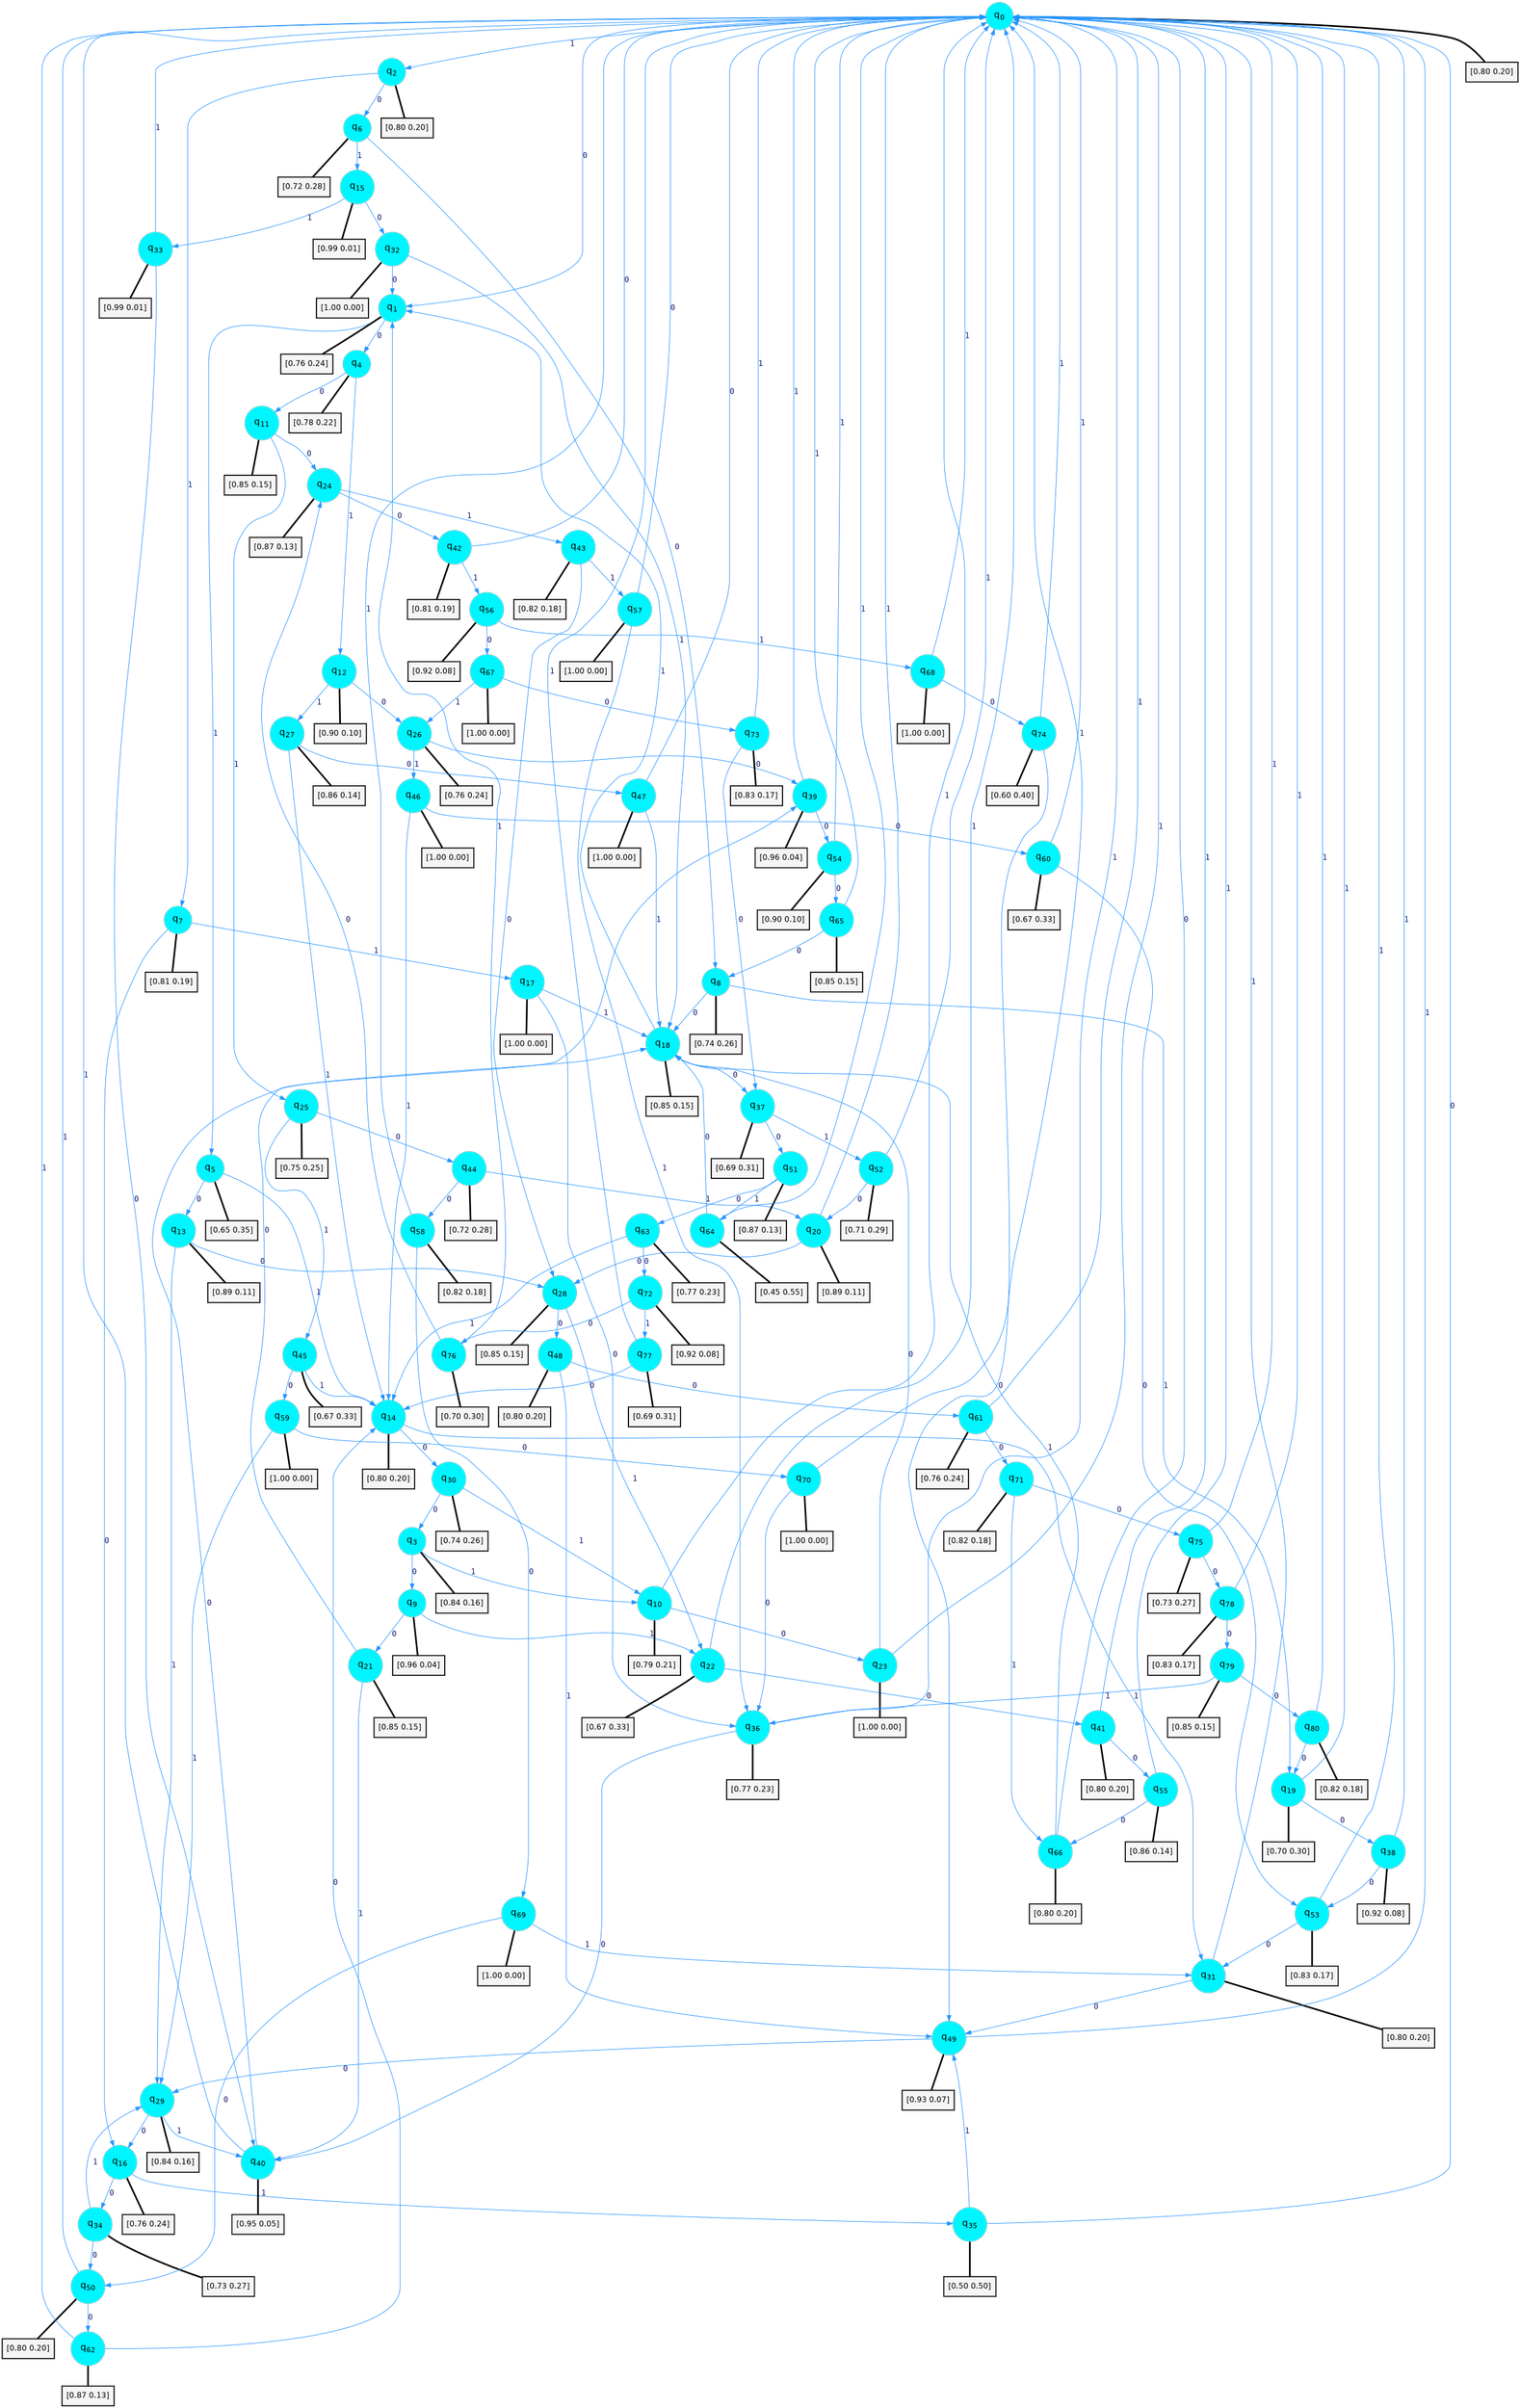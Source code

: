 digraph G {
graph [
bgcolor=transparent, dpi=300, rankdir=TD, size="40,25"];
node [
color=gray, fillcolor=turquoise1, fontcolor=black, fontname=Helvetica, fontsize=16, fontweight=bold, shape=circle, style=filled];
edge [
arrowsize=1, color=dodgerblue1, fontcolor=midnightblue, fontname=courier, fontweight=bold, penwidth=1, style=solid, weight=20];
0[label=<q<SUB>0</SUB>>];
1[label=<q<SUB>1</SUB>>];
2[label=<q<SUB>2</SUB>>];
3[label=<q<SUB>3</SUB>>];
4[label=<q<SUB>4</SUB>>];
5[label=<q<SUB>5</SUB>>];
6[label=<q<SUB>6</SUB>>];
7[label=<q<SUB>7</SUB>>];
8[label=<q<SUB>8</SUB>>];
9[label=<q<SUB>9</SUB>>];
10[label=<q<SUB>10</SUB>>];
11[label=<q<SUB>11</SUB>>];
12[label=<q<SUB>12</SUB>>];
13[label=<q<SUB>13</SUB>>];
14[label=<q<SUB>14</SUB>>];
15[label=<q<SUB>15</SUB>>];
16[label=<q<SUB>16</SUB>>];
17[label=<q<SUB>17</SUB>>];
18[label=<q<SUB>18</SUB>>];
19[label=<q<SUB>19</SUB>>];
20[label=<q<SUB>20</SUB>>];
21[label=<q<SUB>21</SUB>>];
22[label=<q<SUB>22</SUB>>];
23[label=<q<SUB>23</SUB>>];
24[label=<q<SUB>24</SUB>>];
25[label=<q<SUB>25</SUB>>];
26[label=<q<SUB>26</SUB>>];
27[label=<q<SUB>27</SUB>>];
28[label=<q<SUB>28</SUB>>];
29[label=<q<SUB>29</SUB>>];
30[label=<q<SUB>30</SUB>>];
31[label=<q<SUB>31</SUB>>];
32[label=<q<SUB>32</SUB>>];
33[label=<q<SUB>33</SUB>>];
34[label=<q<SUB>34</SUB>>];
35[label=<q<SUB>35</SUB>>];
36[label=<q<SUB>36</SUB>>];
37[label=<q<SUB>37</SUB>>];
38[label=<q<SUB>38</SUB>>];
39[label=<q<SUB>39</SUB>>];
40[label=<q<SUB>40</SUB>>];
41[label=<q<SUB>41</SUB>>];
42[label=<q<SUB>42</SUB>>];
43[label=<q<SUB>43</SUB>>];
44[label=<q<SUB>44</SUB>>];
45[label=<q<SUB>45</SUB>>];
46[label=<q<SUB>46</SUB>>];
47[label=<q<SUB>47</SUB>>];
48[label=<q<SUB>48</SUB>>];
49[label=<q<SUB>49</SUB>>];
50[label=<q<SUB>50</SUB>>];
51[label=<q<SUB>51</SUB>>];
52[label=<q<SUB>52</SUB>>];
53[label=<q<SUB>53</SUB>>];
54[label=<q<SUB>54</SUB>>];
55[label=<q<SUB>55</SUB>>];
56[label=<q<SUB>56</SUB>>];
57[label=<q<SUB>57</SUB>>];
58[label=<q<SUB>58</SUB>>];
59[label=<q<SUB>59</SUB>>];
60[label=<q<SUB>60</SUB>>];
61[label=<q<SUB>61</SUB>>];
62[label=<q<SUB>62</SUB>>];
63[label=<q<SUB>63</SUB>>];
64[label=<q<SUB>64</SUB>>];
65[label=<q<SUB>65</SUB>>];
66[label=<q<SUB>66</SUB>>];
67[label=<q<SUB>67</SUB>>];
68[label=<q<SUB>68</SUB>>];
69[label=<q<SUB>69</SUB>>];
70[label=<q<SUB>70</SUB>>];
71[label=<q<SUB>71</SUB>>];
72[label=<q<SUB>72</SUB>>];
73[label=<q<SUB>73</SUB>>];
74[label=<q<SUB>74</SUB>>];
75[label=<q<SUB>75</SUB>>];
76[label=<q<SUB>76</SUB>>];
77[label=<q<SUB>77</SUB>>];
78[label=<q<SUB>78</SUB>>];
79[label=<q<SUB>79</SUB>>];
80[label=<q<SUB>80</SUB>>];
81[label="[0.80 0.20]", shape=box,fontcolor=black, fontname=Helvetica, fontsize=14, penwidth=2, fillcolor=whitesmoke,color=black];
82[label="[0.76 0.24]", shape=box,fontcolor=black, fontname=Helvetica, fontsize=14, penwidth=2, fillcolor=whitesmoke,color=black];
83[label="[0.80 0.20]", shape=box,fontcolor=black, fontname=Helvetica, fontsize=14, penwidth=2, fillcolor=whitesmoke,color=black];
84[label="[0.84 0.16]", shape=box,fontcolor=black, fontname=Helvetica, fontsize=14, penwidth=2, fillcolor=whitesmoke,color=black];
85[label="[0.78 0.22]", shape=box,fontcolor=black, fontname=Helvetica, fontsize=14, penwidth=2, fillcolor=whitesmoke,color=black];
86[label="[0.65 0.35]", shape=box,fontcolor=black, fontname=Helvetica, fontsize=14, penwidth=2, fillcolor=whitesmoke,color=black];
87[label="[0.72 0.28]", shape=box,fontcolor=black, fontname=Helvetica, fontsize=14, penwidth=2, fillcolor=whitesmoke,color=black];
88[label="[0.81 0.19]", shape=box,fontcolor=black, fontname=Helvetica, fontsize=14, penwidth=2, fillcolor=whitesmoke,color=black];
89[label="[0.74 0.26]", shape=box,fontcolor=black, fontname=Helvetica, fontsize=14, penwidth=2, fillcolor=whitesmoke,color=black];
90[label="[0.96 0.04]", shape=box,fontcolor=black, fontname=Helvetica, fontsize=14, penwidth=2, fillcolor=whitesmoke,color=black];
91[label="[0.79 0.21]", shape=box,fontcolor=black, fontname=Helvetica, fontsize=14, penwidth=2, fillcolor=whitesmoke,color=black];
92[label="[0.85 0.15]", shape=box,fontcolor=black, fontname=Helvetica, fontsize=14, penwidth=2, fillcolor=whitesmoke,color=black];
93[label="[0.90 0.10]", shape=box,fontcolor=black, fontname=Helvetica, fontsize=14, penwidth=2, fillcolor=whitesmoke,color=black];
94[label="[0.89 0.11]", shape=box,fontcolor=black, fontname=Helvetica, fontsize=14, penwidth=2, fillcolor=whitesmoke,color=black];
95[label="[0.80 0.20]", shape=box,fontcolor=black, fontname=Helvetica, fontsize=14, penwidth=2, fillcolor=whitesmoke,color=black];
96[label="[0.99 0.01]", shape=box,fontcolor=black, fontname=Helvetica, fontsize=14, penwidth=2, fillcolor=whitesmoke,color=black];
97[label="[0.76 0.24]", shape=box,fontcolor=black, fontname=Helvetica, fontsize=14, penwidth=2, fillcolor=whitesmoke,color=black];
98[label="[1.00 0.00]", shape=box,fontcolor=black, fontname=Helvetica, fontsize=14, penwidth=2, fillcolor=whitesmoke,color=black];
99[label="[0.85 0.15]", shape=box,fontcolor=black, fontname=Helvetica, fontsize=14, penwidth=2, fillcolor=whitesmoke,color=black];
100[label="[0.70 0.30]", shape=box,fontcolor=black, fontname=Helvetica, fontsize=14, penwidth=2, fillcolor=whitesmoke,color=black];
101[label="[0.89 0.11]", shape=box,fontcolor=black, fontname=Helvetica, fontsize=14, penwidth=2, fillcolor=whitesmoke,color=black];
102[label="[0.85 0.15]", shape=box,fontcolor=black, fontname=Helvetica, fontsize=14, penwidth=2, fillcolor=whitesmoke,color=black];
103[label="[0.67 0.33]", shape=box,fontcolor=black, fontname=Helvetica, fontsize=14, penwidth=2, fillcolor=whitesmoke,color=black];
104[label="[1.00 0.00]", shape=box,fontcolor=black, fontname=Helvetica, fontsize=14, penwidth=2, fillcolor=whitesmoke,color=black];
105[label="[0.87 0.13]", shape=box,fontcolor=black, fontname=Helvetica, fontsize=14, penwidth=2, fillcolor=whitesmoke,color=black];
106[label="[0.75 0.25]", shape=box,fontcolor=black, fontname=Helvetica, fontsize=14, penwidth=2, fillcolor=whitesmoke,color=black];
107[label="[0.76 0.24]", shape=box,fontcolor=black, fontname=Helvetica, fontsize=14, penwidth=2, fillcolor=whitesmoke,color=black];
108[label="[0.86 0.14]", shape=box,fontcolor=black, fontname=Helvetica, fontsize=14, penwidth=2, fillcolor=whitesmoke,color=black];
109[label="[0.85 0.15]", shape=box,fontcolor=black, fontname=Helvetica, fontsize=14, penwidth=2, fillcolor=whitesmoke,color=black];
110[label="[0.84 0.16]", shape=box,fontcolor=black, fontname=Helvetica, fontsize=14, penwidth=2, fillcolor=whitesmoke,color=black];
111[label="[0.74 0.26]", shape=box,fontcolor=black, fontname=Helvetica, fontsize=14, penwidth=2, fillcolor=whitesmoke,color=black];
112[label="[0.80 0.20]", shape=box,fontcolor=black, fontname=Helvetica, fontsize=14, penwidth=2, fillcolor=whitesmoke,color=black];
113[label="[1.00 0.00]", shape=box,fontcolor=black, fontname=Helvetica, fontsize=14, penwidth=2, fillcolor=whitesmoke,color=black];
114[label="[0.99 0.01]", shape=box,fontcolor=black, fontname=Helvetica, fontsize=14, penwidth=2, fillcolor=whitesmoke,color=black];
115[label="[0.73 0.27]", shape=box,fontcolor=black, fontname=Helvetica, fontsize=14, penwidth=2, fillcolor=whitesmoke,color=black];
116[label="[0.50 0.50]", shape=box,fontcolor=black, fontname=Helvetica, fontsize=14, penwidth=2, fillcolor=whitesmoke,color=black];
117[label="[0.77 0.23]", shape=box,fontcolor=black, fontname=Helvetica, fontsize=14, penwidth=2, fillcolor=whitesmoke,color=black];
118[label="[0.69 0.31]", shape=box,fontcolor=black, fontname=Helvetica, fontsize=14, penwidth=2, fillcolor=whitesmoke,color=black];
119[label="[0.92 0.08]", shape=box,fontcolor=black, fontname=Helvetica, fontsize=14, penwidth=2, fillcolor=whitesmoke,color=black];
120[label="[0.96 0.04]", shape=box,fontcolor=black, fontname=Helvetica, fontsize=14, penwidth=2, fillcolor=whitesmoke,color=black];
121[label="[0.95 0.05]", shape=box,fontcolor=black, fontname=Helvetica, fontsize=14, penwidth=2, fillcolor=whitesmoke,color=black];
122[label="[0.80 0.20]", shape=box,fontcolor=black, fontname=Helvetica, fontsize=14, penwidth=2, fillcolor=whitesmoke,color=black];
123[label="[0.81 0.19]", shape=box,fontcolor=black, fontname=Helvetica, fontsize=14, penwidth=2, fillcolor=whitesmoke,color=black];
124[label="[0.82 0.18]", shape=box,fontcolor=black, fontname=Helvetica, fontsize=14, penwidth=2, fillcolor=whitesmoke,color=black];
125[label="[0.72 0.28]", shape=box,fontcolor=black, fontname=Helvetica, fontsize=14, penwidth=2, fillcolor=whitesmoke,color=black];
126[label="[0.67 0.33]", shape=box,fontcolor=black, fontname=Helvetica, fontsize=14, penwidth=2, fillcolor=whitesmoke,color=black];
127[label="[1.00 0.00]", shape=box,fontcolor=black, fontname=Helvetica, fontsize=14, penwidth=2, fillcolor=whitesmoke,color=black];
128[label="[1.00 0.00]", shape=box,fontcolor=black, fontname=Helvetica, fontsize=14, penwidth=2, fillcolor=whitesmoke,color=black];
129[label="[0.80 0.20]", shape=box,fontcolor=black, fontname=Helvetica, fontsize=14, penwidth=2, fillcolor=whitesmoke,color=black];
130[label="[0.93 0.07]", shape=box,fontcolor=black, fontname=Helvetica, fontsize=14, penwidth=2, fillcolor=whitesmoke,color=black];
131[label="[0.80 0.20]", shape=box,fontcolor=black, fontname=Helvetica, fontsize=14, penwidth=2, fillcolor=whitesmoke,color=black];
132[label="[0.87 0.13]", shape=box,fontcolor=black, fontname=Helvetica, fontsize=14, penwidth=2, fillcolor=whitesmoke,color=black];
133[label="[0.71 0.29]", shape=box,fontcolor=black, fontname=Helvetica, fontsize=14, penwidth=2, fillcolor=whitesmoke,color=black];
134[label="[0.83 0.17]", shape=box,fontcolor=black, fontname=Helvetica, fontsize=14, penwidth=2, fillcolor=whitesmoke,color=black];
135[label="[0.90 0.10]", shape=box,fontcolor=black, fontname=Helvetica, fontsize=14, penwidth=2, fillcolor=whitesmoke,color=black];
136[label="[0.86 0.14]", shape=box,fontcolor=black, fontname=Helvetica, fontsize=14, penwidth=2, fillcolor=whitesmoke,color=black];
137[label="[0.92 0.08]", shape=box,fontcolor=black, fontname=Helvetica, fontsize=14, penwidth=2, fillcolor=whitesmoke,color=black];
138[label="[1.00 0.00]", shape=box,fontcolor=black, fontname=Helvetica, fontsize=14, penwidth=2, fillcolor=whitesmoke,color=black];
139[label="[0.82 0.18]", shape=box,fontcolor=black, fontname=Helvetica, fontsize=14, penwidth=2, fillcolor=whitesmoke,color=black];
140[label="[1.00 0.00]", shape=box,fontcolor=black, fontname=Helvetica, fontsize=14, penwidth=2, fillcolor=whitesmoke,color=black];
141[label="[0.67 0.33]", shape=box,fontcolor=black, fontname=Helvetica, fontsize=14, penwidth=2, fillcolor=whitesmoke,color=black];
142[label="[0.76 0.24]", shape=box,fontcolor=black, fontname=Helvetica, fontsize=14, penwidth=2, fillcolor=whitesmoke,color=black];
143[label="[0.87 0.13]", shape=box,fontcolor=black, fontname=Helvetica, fontsize=14, penwidth=2, fillcolor=whitesmoke,color=black];
144[label="[0.77 0.23]", shape=box,fontcolor=black, fontname=Helvetica, fontsize=14, penwidth=2, fillcolor=whitesmoke,color=black];
145[label="[0.45 0.55]", shape=box,fontcolor=black, fontname=Helvetica, fontsize=14, penwidth=2, fillcolor=whitesmoke,color=black];
146[label="[0.85 0.15]", shape=box,fontcolor=black, fontname=Helvetica, fontsize=14, penwidth=2, fillcolor=whitesmoke,color=black];
147[label="[0.80 0.20]", shape=box,fontcolor=black, fontname=Helvetica, fontsize=14, penwidth=2, fillcolor=whitesmoke,color=black];
148[label="[1.00 0.00]", shape=box,fontcolor=black, fontname=Helvetica, fontsize=14, penwidth=2, fillcolor=whitesmoke,color=black];
149[label="[1.00 0.00]", shape=box,fontcolor=black, fontname=Helvetica, fontsize=14, penwidth=2, fillcolor=whitesmoke,color=black];
150[label="[1.00 0.00]", shape=box,fontcolor=black, fontname=Helvetica, fontsize=14, penwidth=2, fillcolor=whitesmoke,color=black];
151[label="[1.00 0.00]", shape=box,fontcolor=black, fontname=Helvetica, fontsize=14, penwidth=2, fillcolor=whitesmoke,color=black];
152[label="[0.82 0.18]", shape=box,fontcolor=black, fontname=Helvetica, fontsize=14, penwidth=2, fillcolor=whitesmoke,color=black];
153[label="[0.92 0.08]", shape=box,fontcolor=black, fontname=Helvetica, fontsize=14, penwidth=2, fillcolor=whitesmoke,color=black];
154[label="[0.83 0.17]", shape=box,fontcolor=black, fontname=Helvetica, fontsize=14, penwidth=2, fillcolor=whitesmoke,color=black];
155[label="[0.60 0.40]", shape=box,fontcolor=black, fontname=Helvetica, fontsize=14, penwidth=2, fillcolor=whitesmoke,color=black];
156[label="[0.73 0.27]", shape=box,fontcolor=black, fontname=Helvetica, fontsize=14, penwidth=2, fillcolor=whitesmoke,color=black];
157[label="[0.70 0.30]", shape=box,fontcolor=black, fontname=Helvetica, fontsize=14, penwidth=2, fillcolor=whitesmoke,color=black];
158[label="[0.69 0.31]", shape=box,fontcolor=black, fontname=Helvetica, fontsize=14, penwidth=2, fillcolor=whitesmoke,color=black];
159[label="[0.83 0.17]", shape=box,fontcolor=black, fontname=Helvetica, fontsize=14, penwidth=2, fillcolor=whitesmoke,color=black];
160[label="[0.85 0.15]", shape=box,fontcolor=black, fontname=Helvetica, fontsize=14, penwidth=2, fillcolor=whitesmoke,color=black];
161[label="[0.82 0.18]", shape=box,fontcolor=black, fontname=Helvetica, fontsize=14, penwidth=2, fillcolor=whitesmoke,color=black];
0->1 [label=0];
0->2 [label=1];
0->81 [arrowhead=none, penwidth=3,color=black];
1->4 [label=0];
1->5 [label=1];
1->82 [arrowhead=none, penwidth=3,color=black];
2->6 [label=0];
2->7 [label=1];
2->83 [arrowhead=none, penwidth=3,color=black];
3->9 [label=0];
3->10 [label=1];
3->84 [arrowhead=none, penwidth=3,color=black];
4->11 [label=0];
4->12 [label=1];
4->85 [arrowhead=none, penwidth=3,color=black];
5->13 [label=0];
5->14 [label=1];
5->86 [arrowhead=none, penwidth=3,color=black];
6->8 [label=0];
6->15 [label=1];
6->87 [arrowhead=none, penwidth=3,color=black];
7->16 [label=0];
7->17 [label=1];
7->88 [arrowhead=none, penwidth=3,color=black];
8->18 [label=0];
8->19 [label=1];
8->89 [arrowhead=none, penwidth=3,color=black];
9->21 [label=0];
9->22 [label=1];
9->90 [arrowhead=none, penwidth=3,color=black];
10->23 [label=0];
10->0 [label=1];
10->91 [arrowhead=none, penwidth=3,color=black];
11->24 [label=0];
11->25 [label=1];
11->92 [arrowhead=none, penwidth=3,color=black];
12->26 [label=0];
12->27 [label=1];
12->93 [arrowhead=none, penwidth=3,color=black];
13->28 [label=0];
13->29 [label=1];
13->94 [arrowhead=none, penwidth=3,color=black];
14->30 [label=0];
14->31 [label=1];
14->95 [arrowhead=none, penwidth=3,color=black];
15->32 [label=0];
15->33 [label=1];
15->96 [arrowhead=none, penwidth=3,color=black];
16->34 [label=0];
16->35 [label=1];
16->97 [arrowhead=none, penwidth=3,color=black];
17->36 [label=0];
17->18 [label=1];
17->98 [arrowhead=none, penwidth=3,color=black];
18->37 [label=0];
18->1 [label=1];
18->99 [arrowhead=none, penwidth=3,color=black];
19->38 [label=0];
19->0 [label=1];
19->100 [arrowhead=none, penwidth=3,color=black];
20->28 [label=0];
20->0 [label=1];
20->101 [arrowhead=none, penwidth=3,color=black];
21->39 [label=0];
21->40 [label=1];
21->102 [arrowhead=none, penwidth=3,color=black];
22->41 [label=0];
22->0 [label=1];
22->103 [arrowhead=none, penwidth=3,color=black];
23->18 [label=0];
23->0 [label=1];
23->104 [arrowhead=none, penwidth=3,color=black];
24->42 [label=0];
24->43 [label=1];
24->105 [arrowhead=none, penwidth=3,color=black];
25->44 [label=0];
25->45 [label=1];
25->106 [arrowhead=none, penwidth=3,color=black];
26->39 [label=0];
26->46 [label=1];
26->107 [arrowhead=none, penwidth=3,color=black];
27->47 [label=0];
27->14 [label=1];
27->108 [arrowhead=none, penwidth=3,color=black];
28->48 [label=0];
28->22 [label=1];
28->109 [arrowhead=none, penwidth=3,color=black];
29->16 [label=0];
29->40 [label=1];
29->110 [arrowhead=none, penwidth=3,color=black];
30->3 [label=0];
30->10 [label=1];
30->111 [arrowhead=none, penwidth=3,color=black];
31->49 [label=0];
31->0 [label=1];
31->112 [arrowhead=none, penwidth=3,color=black];
32->1 [label=0];
32->18 [label=1];
32->113 [arrowhead=none, penwidth=3,color=black];
33->40 [label=0];
33->0 [label=1];
33->114 [arrowhead=none, penwidth=3,color=black];
34->50 [label=0];
34->29 [label=1];
34->115 [arrowhead=none, penwidth=3,color=black];
35->0 [label=0];
35->49 [label=1];
35->116 [arrowhead=none, penwidth=3,color=black];
36->40 [label=0];
36->0 [label=1];
36->117 [arrowhead=none, penwidth=3,color=black];
37->51 [label=0];
37->52 [label=1];
37->118 [arrowhead=none, penwidth=3,color=black];
38->53 [label=0];
38->0 [label=1];
38->119 [arrowhead=none, penwidth=3,color=black];
39->54 [label=0];
39->0 [label=1];
39->120 [arrowhead=none, penwidth=3,color=black];
40->18 [label=0];
40->0 [label=1];
40->121 [arrowhead=none, penwidth=3,color=black];
41->55 [label=0];
41->0 [label=1];
41->122 [arrowhead=none, penwidth=3,color=black];
42->0 [label=0];
42->56 [label=1];
42->123 [arrowhead=none, penwidth=3,color=black];
43->28 [label=0];
43->57 [label=1];
43->124 [arrowhead=none, penwidth=3,color=black];
44->58 [label=0];
44->20 [label=1];
44->125 [arrowhead=none, penwidth=3,color=black];
45->59 [label=0];
45->14 [label=1];
45->126 [arrowhead=none, penwidth=3,color=black];
46->60 [label=0];
46->14 [label=1];
46->127 [arrowhead=none, penwidth=3,color=black];
47->0 [label=0];
47->18 [label=1];
47->128 [arrowhead=none, penwidth=3,color=black];
48->61 [label=0];
48->49 [label=1];
48->129 [arrowhead=none, penwidth=3,color=black];
49->29 [label=0];
49->0 [label=1];
49->130 [arrowhead=none, penwidth=3,color=black];
50->62 [label=0];
50->0 [label=1];
50->131 [arrowhead=none, penwidth=3,color=black];
51->63 [label=0];
51->64 [label=1];
51->132 [arrowhead=none, penwidth=3,color=black];
52->20 [label=0];
52->0 [label=1];
52->133 [arrowhead=none, penwidth=3,color=black];
53->31 [label=0];
53->0 [label=1];
53->134 [arrowhead=none, penwidth=3,color=black];
54->65 [label=0];
54->0 [label=1];
54->135 [arrowhead=none, penwidth=3,color=black];
55->66 [label=0];
55->0 [label=1];
55->136 [arrowhead=none, penwidth=3,color=black];
56->67 [label=0];
56->68 [label=1];
56->137 [arrowhead=none, penwidth=3,color=black];
57->0 [label=0];
57->36 [label=1];
57->138 [arrowhead=none, penwidth=3,color=black];
58->69 [label=0];
58->0 [label=1];
58->139 [arrowhead=none, penwidth=3,color=black];
59->70 [label=0];
59->29 [label=1];
59->140 [arrowhead=none, penwidth=3,color=black];
60->53 [label=0];
60->0 [label=1];
60->141 [arrowhead=none, penwidth=3,color=black];
61->71 [label=0];
61->0 [label=1];
61->142 [arrowhead=none, penwidth=3,color=black];
62->14 [label=0];
62->0 [label=1];
62->143 [arrowhead=none, penwidth=3,color=black];
63->72 [label=0];
63->14 [label=1];
63->144 [arrowhead=none, penwidth=3,color=black];
64->18 [label=0];
64->0 [label=1];
64->145 [arrowhead=none, penwidth=3,color=black];
65->8 [label=0];
65->0 [label=1];
65->146 [arrowhead=none, penwidth=3,color=black];
66->0 [label=0];
66->18 [label=1];
66->147 [arrowhead=none, penwidth=3,color=black];
67->73 [label=0];
67->26 [label=1];
67->148 [arrowhead=none, penwidth=3,color=black];
68->74 [label=0];
68->0 [label=1];
68->149 [arrowhead=none, penwidth=3,color=black];
69->50 [label=0];
69->31 [label=1];
69->150 [arrowhead=none, penwidth=3,color=black];
70->36 [label=0];
70->0 [label=1];
70->151 [arrowhead=none, penwidth=3,color=black];
71->75 [label=0];
71->66 [label=1];
71->152 [arrowhead=none, penwidth=3,color=black];
72->76 [label=0];
72->77 [label=1];
72->153 [arrowhead=none, penwidth=3,color=black];
73->37 [label=0];
73->0 [label=1];
73->154 [arrowhead=none, penwidth=3,color=black];
74->49 [label=0];
74->0 [label=1];
74->155 [arrowhead=none, penwidth=3,color=black];
75->78 [label=0];
75->0 [label=1];
75->156 [arrowhead=none, penwidth=3,color=black];
76->24 [label=0];
76->1 [label=1];
76->157 [arrowhead=none, penwidth=3,color=black];
77->14 [label=0];
77->0 [label=1];
77->158 [arrowhead=none, penwidth=3,color=black];
78->79 [label=0];
78->0 [label=1];
78->159 [arrowhead=none, penwidth=3,color=black];
79->80 [label=0];
79->36 [label=1];
79->160 [arrowhead=none, penwidth=3,color=black];
80->19 [label=0];
80->0 [label=1];
80->161 [arrowhead=none, penwidth=3,color=black];
}
